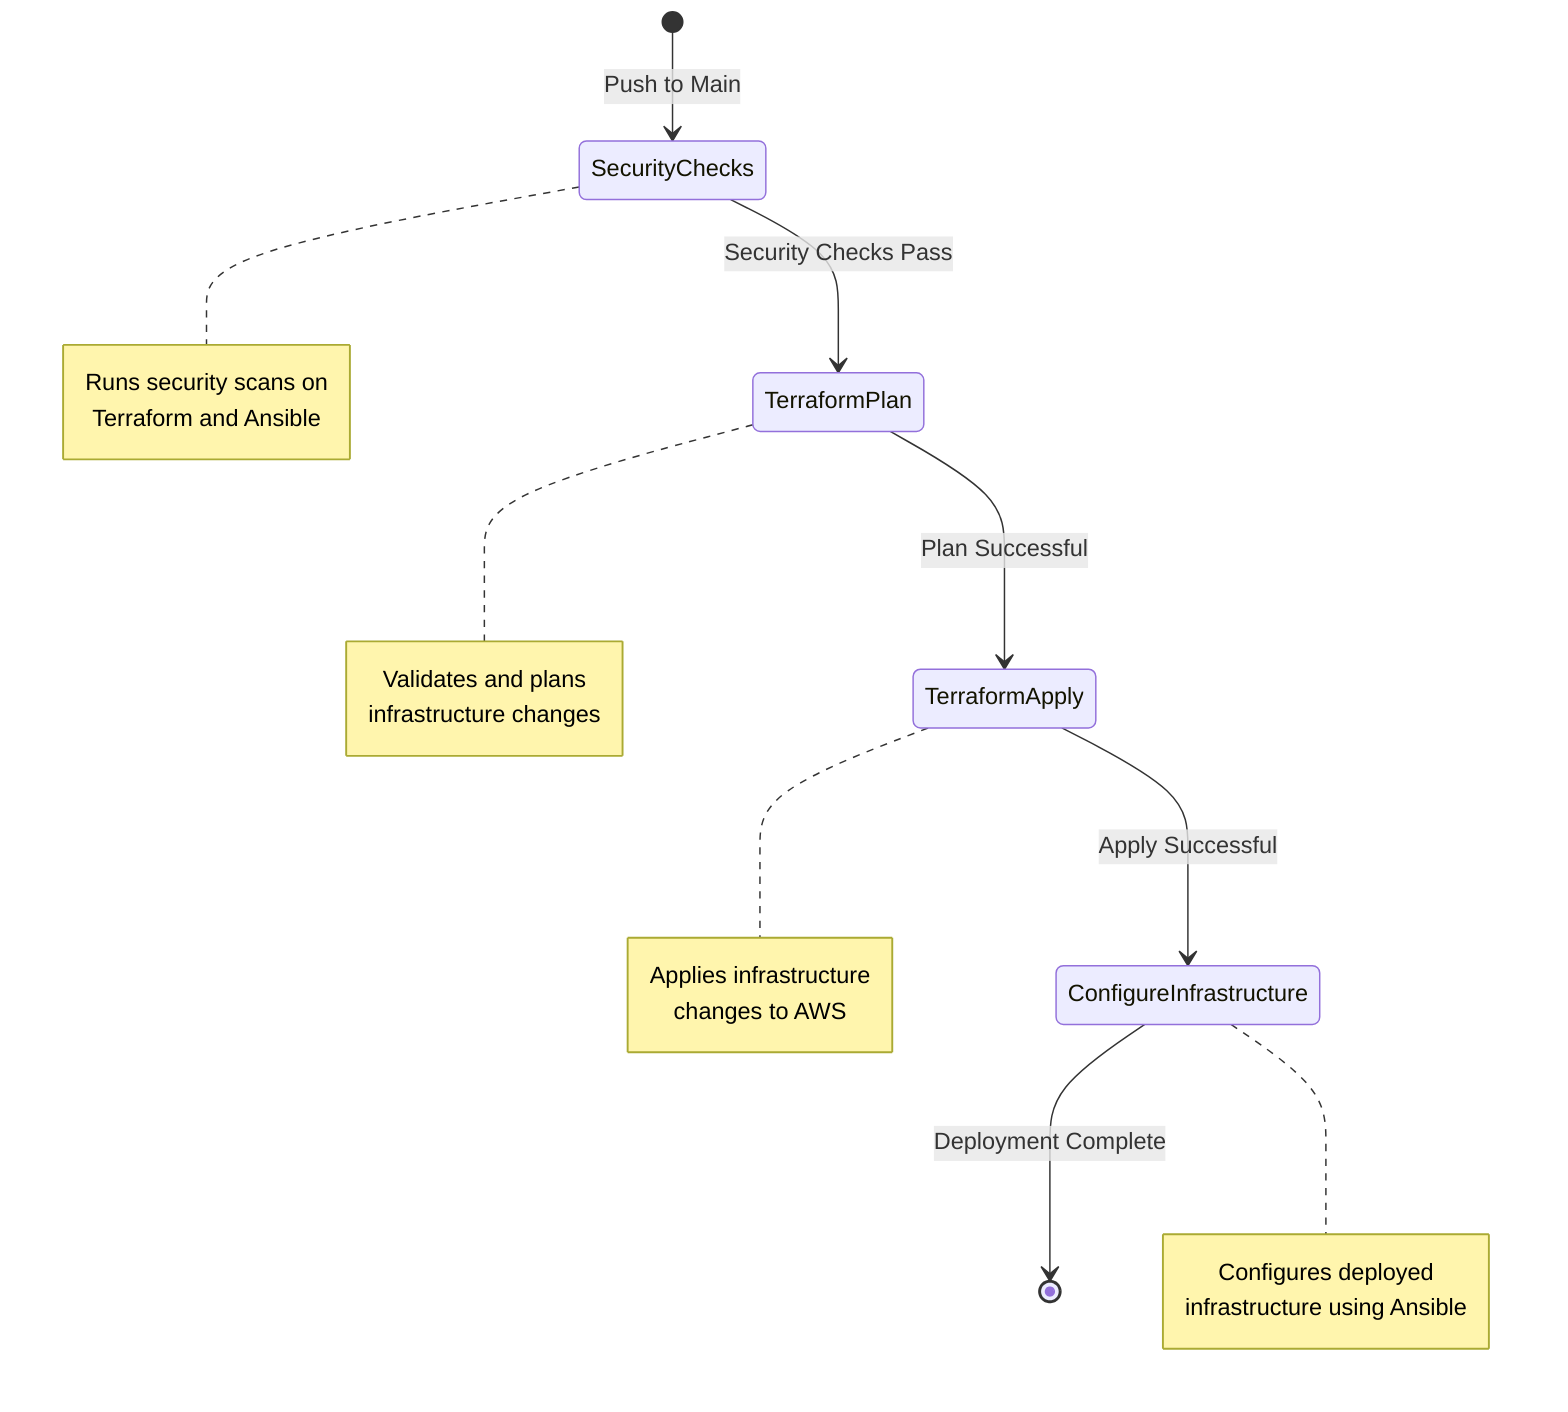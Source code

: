 stateDiagram-v2
    [*] --> SecurityChecks: Push to Main
    SecurityChecks --> TerraformPlan: Security Checks Pass
    TerraformPlan --> TerraformApply: Plan Successful
    TerraformApply --> ConfigureInfrastructure: Apply Successful
    ConfigureInfrastructure --> [*]: Deployment Complete
    
    note right of SecurityChecks
        Runs security scans on
        Terraform and Ansible
    end note
    
    note right of TerraformPlan
        Validates and plans
        infrastructure changes
    end note
    
    note right of TerraformApply
        Applies infrastructure
        changes to AWS
    end note
    
    note right of ConfigureInfrastructure
        Configures deployed
        infrastructure using Ansible
    end note